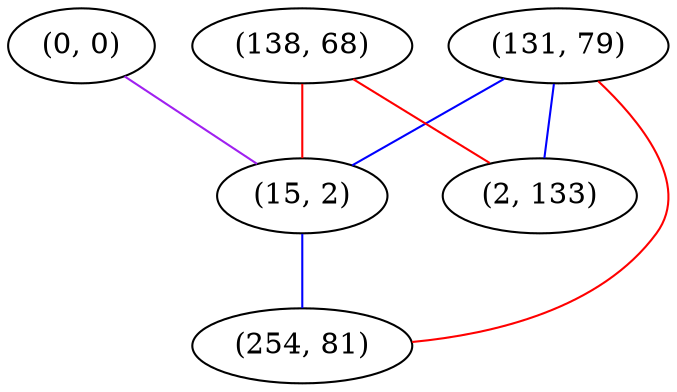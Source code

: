 graph "" {
"(131, 79)";
"(0, 0)";
"(138, 68)";
"(15, 2)";
"(254, 81)";
"(2, 133)";
"(131, 79)" -- "(254, 81)"  [color=red, key=0, weight=1];
"(131, 79)" -- "(2, 133)"  [color=blue, key=0, weight=3];
"(131, 79)" -- "(15, 2)"  [color=blue, key=0, weight=3];
"(0, 0)" -- "(15, 2)"  [color=purple, key=0, weight=4];
"(138, 68)" -- "(2, 133)"  [color=red, key=0, weight=1];
"(138, 68)" -- "(15, 2)"  [color=red, key=0, weight=1];
"(15, 2)" -- "(254, 81)"  [color=blue, key=0, weight=3];
}
